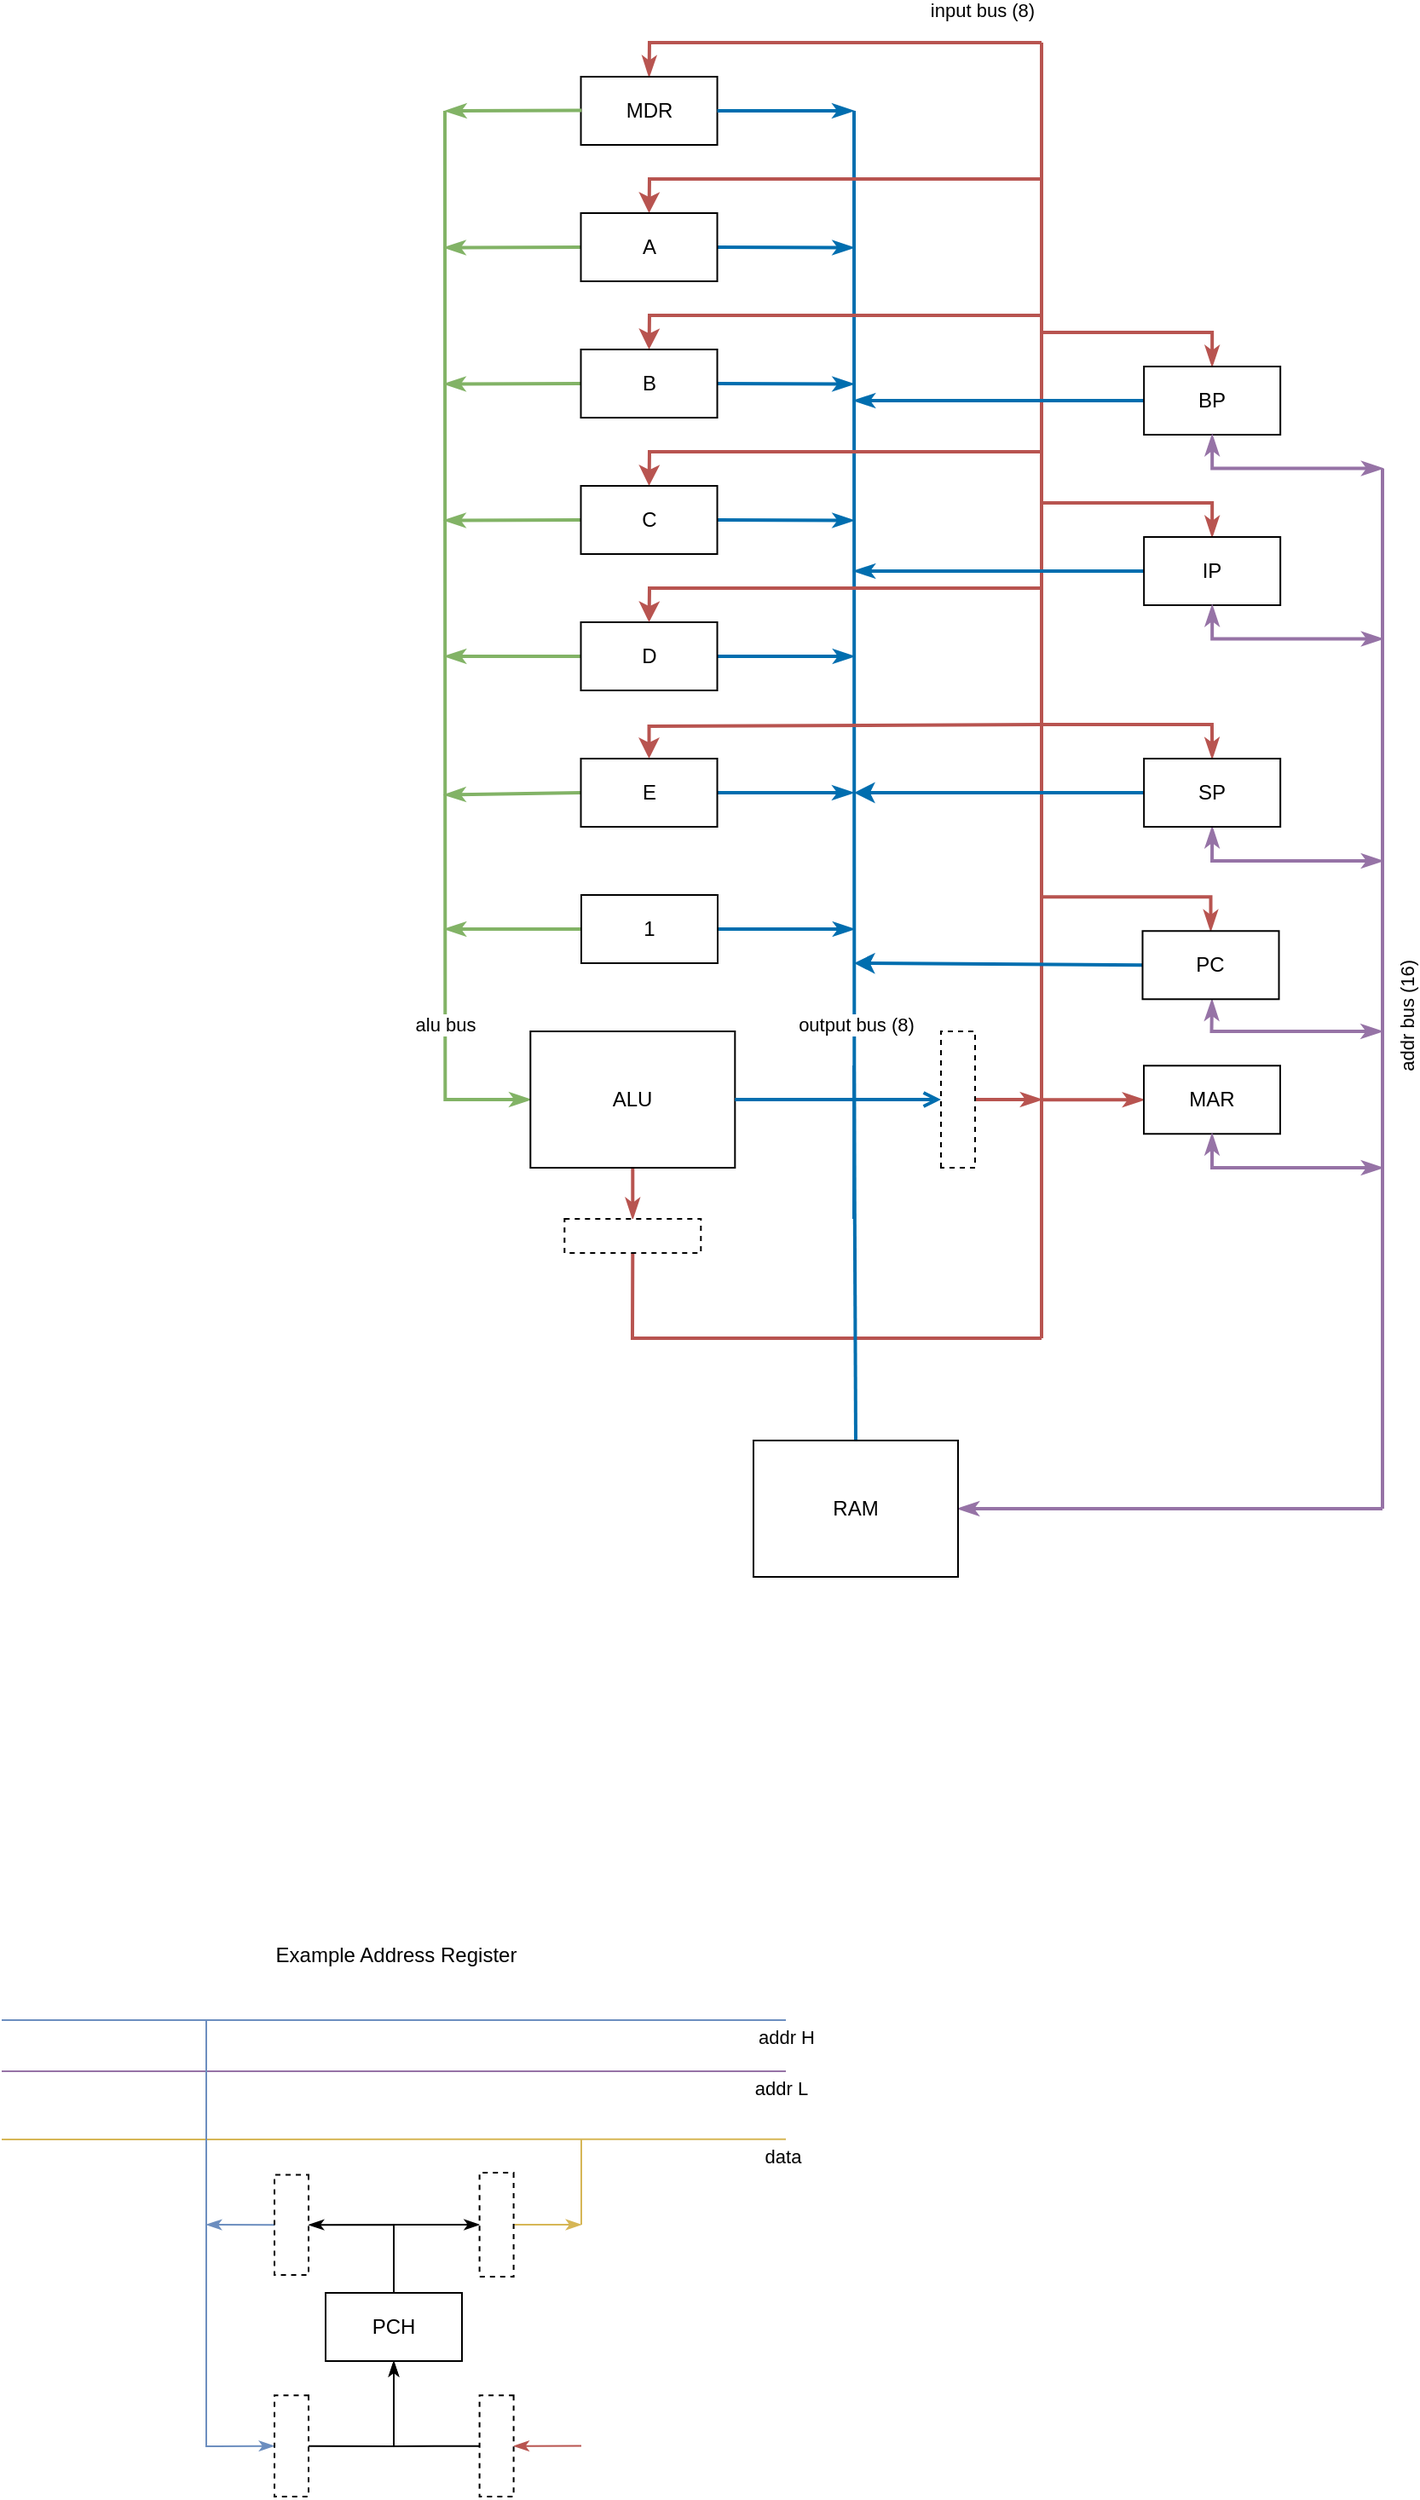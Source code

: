 <mxfile>
    <diagram id="ETKt579bIk2jOSbxSD9Q" name="Page-1">
        <mxGraphModel dx="2961" dy="12" grid="1" gridSize="10" guides="1" tooltips="1" connect="1" arrows="1" fold="1" page="0" pageScale="1" pageWidth="850" pageHeight="1100" math="0" shadow="0">
            <root>
                <mxCell id="0"/>
                <mxCell id="1" parent="0"/>
                <mxCell id="262" style="edgeStyle=none;html=1;exitX=0.5;exitY=1;exitDx=0;exitDy=0;entryX=0.5;entryY=0;entryDx=0;entryDy=0;startArrow=none;startFill=0;endArrow=classicThin;endFill=1;fillColor=#f8cecc;strokeColor=#b85450;strokeWidth=2;" parent="1" source="269" target="286" edge="1">
                    <mxGeometry relative="1" as="geometry"/>
                </mxCell>
                <mxCell id="263" style="edgeStyle=none;html=1;exitX=0;exitY=0.5;exitDx=0;exitDy=0;startArrow=classicThin;startFill=1;endArrow=none;endFill=0;fillColor=#d5e8d4;strokeColor=#82b366;strokeWidth=2;rounded=0;" parent="1" source="269" edge="1">
                    <mxGeometry relative="1" as="geometry">
                        <mxPoint x="100" y="1980" as="targetPoint"/>
                        <Array as="points">
                            <mxPoint x="100.16" y="2560"/>
                        </Array>
                    </mxGeometry>
                </mxCell>
                <mxCell id="264" value="alu bus" style="edgeLabel;html=1;align=center;verticalAlign=middle;resizable=0;points=[];" parent="263" vertex="1" connectable="0">
                    <mxGeometry x="-0.5" y="1" relative="1" as="geometry">
                        <mxPoint x="1" y="63" as="offset"/>
                    </mxGeometry>
                </mxCell>
                <mxCell id="265" style="edgeStyle=none;html=1;startArrow=none;startFill=0;endArrow=none;endFill=0;rounded=0;strokeWidth=2;fillColor=#1ba1e2;strokeColor=#006EAF;" parent="1" edge="1">
                    <mxGeometry relative="1" as="geometry">
                        <mxPoint x="340" y="1980" as="targetPoint"/>
                        <Array as="points">
                            <mxPoint x="340.16" y="2560"/>
                        </Array>
                        <mxPoint x="340" y="2630" as="sourcePoint"/>
                    </mxGeometry>
                </mxCell>
                <mxCell id="266" value="output bus (8)" style="edgeLabel;html=1;align=center;verticalAlign=middle;resizable=0;points=[];" parent="265" vertex="1" connectable="0">
                    <mxGeometry x="-0.603" relative="1" as="geometry">
                        <mxPoint x="1" y="15" as="offset"/>
                    </mxGeometry>
                </mxCell>
                <mxCell id="269" value="ALU" style="rounded=0;whiteSpace=wrap;html=1;" parent="1" vertex="1">
                    <mxGeometry x="150.16" y="2520" width="120" height="80" as="geometry"/>
                </mxCell>
                <mxCell id="270" style="edgeStyle=none;html=1;exitX=0;exitY=0.5;exitDx=0;exitDy=0;startArrow=none;startFill=0;endArrow=classicThin;endFill=1;fillColor=#d5e8d4;strokeColor=#82b366;strokeWidth=2;" parent="1" source="273" edge="1">
                    <mxGeometry relative="1" as="geometry">
                        <mxPoint x="99.76" y="2220.261" as="targetPoint"/>
                    </mxGeometry>
                </mxCell>
                <mxCell id="271" style="edgeStyle=none;html=1;exitX=1;exitY=0.5;exitDx=0;exitDy=0;startArrow=none;startFill=0;endArrow=classicThin;endFill=1;strokeWidth=2;fillColor=#1ba1e2;strokeColor=#006EAF;" parent="1" source="273" edge="1">
                    <mxGeometry relative="1" as="geometry">
                        <mxPoint x="339.76" y="2220.261" as="targetPoint"/>
                    </mxGeometry>
                </mxCell>
                <mxCell id="272" style="edgeStyle=none;rounded=0;html=1;exitX=0.5;exitY=0;exitDx=0;exitDy=0;startArrow=classic;startFill=1;endArrow=none;endFill=0;fillColor=#f8cecc;strokeColor=#b85450;strokeWidth=2;" parent="1" source="273" edge="1">
                    <mxGeometry relative="1" as="geometry">
                        <mxPoint x="450" y="2180" as="targetPoint"/>
                        <Array as="points">
                            <mxPoint x="220" y="2180"/>
                        </Array>
                    </mxGeometry>
                </mxCell>
                <mxCell id="273" value="C" style="rounded=0;whiteSpace=wrap;html=1;" parent="1" vertex="1">
                    <mxGeometry x="179.76" y="2200" width="80" height="40" as="geometry"/>
                </mxCell>
                <mxCell id="274" style="edgeStyle=none;html=1;exitX=0;exitY=0.5;exitDx=0;exitDy=0;startArrow=none;startFill=0;endArrow=classicThin;endFill=1;fillColor=#d5e8d4;strokeColor=#82b366;strokeWidth=2;" parent="1" source="277" edge="1">
                    <mxGeometry relative="1" as="geometry">
                        <mxPoint x="99.76" y="2140.261" as="targetPoint"/>
                    </mxGeometry>
                </mxCell>
                <mxCell id="275" style="edgeStyle=none;html=1;exitX=1;exitY=0.5;exitDx=0;exitDy=0;startArrow=none;startFill=0;endArrow=classicThin;endFill=1;strokeWidth=2;fillColor=#1ba1e2;strokeColor=#006EAF;" parent="1" source="277" edge="1">
                    <mxGeometry relative="1" as="geometry">
                        <mxPoint x="339.76" y="2140.261" as="targetPoint"/>
                    </mxGeometry>
                </mxCell>
                <mxCell id="276" style="edgeStyle=none;rounded=0;html=1;exitX=0.5;exitY=0;exitDx=0;exitDy=0;startArrow=classic;startFill=1;endArrow=none;endFill=0;fillColor=#f8cecc;strokeColor=#b85450;strokeWidth=2;" parent="1" source="277" edge="1">
                    <mxGeometry relative="1" as="geometry">
                        <mxPoint x="450" y="2100" as="targetPoint"/>
                        <Array as="points">
                            <mxPoint x="220" y="2100"/>
                        </Array>
                    </mxGeometry>
                </mxCell>
                <mxCell id="277" value="B" style="rounded=0;whiteSpace=wrap;html=1;" parent="1" vertex="1">
                    <mxGeometry x="179.76" y="2120" width="80" height="40" as="geometry"/>
                </mxCell>
                <mxCell id="278" style="edgeStyle=none;html=1;exitX=0;exitY=0.5;exitDx=0;exitDy=0;startArrow=none;startFill=0;endArrow=classicThin;endFill=1;fillColor=#d5e8d4;strokeColor=#82b366;strokeWidth=2;" parent="1" source="281" edge="1">
                    <mxGeometry relative="1" as="geometry">
                        <mxPoint x="99.76" y="2060.261" as="targetPoint"/>
                    </mxGeometry>
                </mxCell>
                <mxCell id="279" style="edgeStyle=none;html=1;exitX=1;exitY=0.5;exitDx=0;exitDy=0;startArrow=none;startFill=0;endArrow=classicThin;endFill=1;strokeWidth=2;fillColor=#1ba1e2;strokeColor=#006EAF;" parent="1" source="281" edge="1">
                    <mxGeometry relative="1" as="geometry">
                        <mxPoint x="339.76" y="2060.261" as="targetPoint"/>
                    </mxGeometry>
                </mxCell>
                <mxCell id="280" style="edgeStyle=none;rounded=0;html=1;exitX=0.5;exitY=0;exitDx=0;exitDy=0;startArrow=classic;startFill=1;endArrow=none;endFill=0;fillColor=#f8cecc;strokeColor=#b85450;strokeWidth=2;" parent="1" source="281" edge="1">
                    <mxGeometry relative="1" as="geometry">
                        <mxPoint x="450" y="2020" as="targetPoint"/>
                        <Array as="points">
                            <mxPoint x="220" y="2020"/>
                        </Array>
                    </mxGeometry>
                </mxCell>
                <mxCell id="281" value="A" style="rounded=0;whiteSpace=wrap;html=1;" parent="1" vertex="1">
                    <mxGeometry x="179.76" y="2040" width="80" height="40" as="geometry"/>
                </mxCell>
                <mxCell id="285" style="edgeStyle=none;rounded=0;html=1;exitX=0.5;exitY=1;exitDx=0;exitDy=0;startArrow=none;startFill=0;endArrow=none;endFill=0;fillColor=#f8cecc;strokeColor=#b85450;strokeWidth=2;" parent="1" source="286" edge="1">
                    <mxGeometry relative="1" as="geometry">
                        <mxPoint x="450" y="2700" as="targetPoint"/>
                        <Array as="points">
                            <mxPoint x="210" y="2700"/>
                        </Array>
                    </mxGeometry>
                </mxCell>
                <mxCell id="286" value="" style="rounded=0;whiteSpace=wrap;html=1;dashed=1;" parent="1" vertex="1">
                    <mxGeometry x="170.16" y="2630" width="80" height="20" as="geometry"/>
                </mxCell>
                <mxCell id="287" style="edgeStyle=none;html=1;startArrow=none;startFill=0;endArrow=none;endFill=0;strokeWidth=2;exitX=0.5;exitY=0;exitDx=0;exitDy=0;fillColor=#1ba1e2;strokeColor=#006EAF;" parent="1" source="289" edge="1">
                    <mxGeometry relative="1" as="geometry">
                        <mxPoint x="340" y="2540" as="targetPoint"/>
                        <mxPoint x="459" y="2671" as="sourcePoint"/>
                    </mxGeometry>
                </mxCell>
                <mxCell id="288" style="edgeStyle=none;rounded=0;html=1;exitX=1;exitY=0.5;exitDx=0;exitDy=0;strokeWidth=2;startArrow=classicThin;startFill=1;endArrow=none;endFill=0;fillColor=#e1d5e7;strokeColor=#9673a6;" parent="1" source="289" edge="1">
                    <mxGeometry relative="1" as="geometry">
                        <mxPoint x="650" y="2800" as="targetPoint"/>
                        <mxPoint x="451" y="2910" as="sourcePoint"/>
                    </mxGeometry>
                </mxCell>
                <mxCell id="289" value="RAM" style="rounded=0;whiteSpace=wrap;html=1;" parent="1" vertex="1">
                    <mxGeometry x="281.0" y="2760" width="120" height="80" as="geometry"/>
                </mxCell>
                <mxCell id="290" style="edgeStyle=none;html=1;exitX=0;exitY=0.5;exitDx=0;exitDy=0;startArrow=none;startFill=0;endArrow=classicThin;endFill=1;fillColor=#d5e8d4;strokeColor=#82b366;strokeWidth=2;" parent="1" source="292" edge="1">
                    <mxGeometry relative="1" as="geometry">
                        <mxPoint x="100" y="2460" as="targetPoint"/>
                    </mxGeometry>
                </mxCell>
                <mxCell id="291" style="edgeStyle=none;html=1;exitX=1;exitY=0.5;exitDx=0;exitDy=0;startArrow=none;startFill=0;endArrow=classicThin;endFill=1;strokeWidth=2;fillColor=#1ba1e2;strokeColor=#006EAF;" parent="1" source="292" edge="1">
                    <mxGeometry relative="1" as="geometry">
                        <mxPoint x="340" y="2460" as="targetPoint"/>
                    </mxGeometry>
                </mxCell>
                <mxCell id="292" value="1" style="rounded=0;whiteSpace=wrap;html=1;" parent="1" vertex="1">
                    <mxGeometry x="180" y="2440" width="80" height="40" as="geometry"/>
                </mxCell>
                <mxCell id="293" value="" style="endArrow=none;html=1;rounded=0;fillColor=#f8cecc;strokeColor=#b85450;strokeWidth=2;" parent="1" edge="1">
                    <mxGeometry width="50" height="50" relative="1" as="geometry">
                        <mxPoint x="450" y="2700" as="sourcePoint"/>
                        <mxPoint x="450" y="1940" as="targetPoint"/>
                    </mxGeometry>
                </mxCell>
                <mxCell id="391" value="input bus (8)" style="edgeLabel;html=1;align=center;verticalAlign=middle;resizable=0;points=[];" parent="293" vertex="1" connectable="0">
                    <mxGeometry x="0.837" y="-1" relative="1" as="geometry">
                        <mxPoint x="-36" y="-81" as="offset"/>
                    </mxGeometry>
                </mxCell>
                <mxCell id="298" style="edgeStyle=none;html=1;exitX=0;exitY=0.5;exitDx=0;exitDy=0;startArrow=none;startFill=0;endArrow=classicThin;endFill=1;fillColor=#d5e8d4;strokeColor=#82b366;strokeWidth=2;" parent="1" source="300" edge="1">
                    <mxGeometry relative="1" as="geometry">
                        <mxPoint x="100" y="2300" as="targetPoint"/>
                        <mxPoint x="179.76" y="2296.3" as="sourcePoint"/>
                    </mxGeometry>
                </mxCell>
                <mxCell id="299" style="edgeStyle=none;html=1;exitX=1;exitY=0.5;exitDx=0;exitDy=0;startArrow=none;startFill=0;endArrow=classicThin;endFill=1;strokeWidth=2;fillColor=#1ba1e2;strokeColor=#006EAF;" parent="1" source="300" edge="1">
                    <mxGeometry relative="1" as="geometry">
                        <mxPoint x="340" y="2300" as="targetPoint"/>
                        <mxPoint x="259.76" y="2296.3" as="sourcePoint"/>
                    </mxGeometry>
                </mxCell>
                <mxCell id="300" value="D" style="rounded=0;whiteSpace=wrap;html=1;" parent="1" vertex="1">
                    <mxGeometry x="179.76" y="2280" width="80" height="40" as="geometry"/>
                </mxCell>
                <mxCell id="301" style="edgeStyle=none;rounded=0;html=1;startArrow=classic;startFill=1;endArrow=none;endFill=0;fillColor=#f8cecc;strokeColor=#b85450;strokeWidth=2;exitX=0.5;exitY=0;exitDx=0;exitDy=0;" parent="1" source="300" edge="1">
                    <mxGeometry relative="1" as="geometry">
                        <mxPoint x="450" y="2260" as="targetPoint"/>
                        <Array as="points">
                            <mxPoint x="220" y="2260"/>
                        </Array>
                        <mxPoint x="217.76" y="2274.7" as="sourcePoint"/>
                    </mxGeometry>
                </mxCell>
                <mxCell id="303" style="edgeStyle=none;rounded=0;html=1;strokeWidth=2;fillColor=#e1d5e7;strokeColor=#9673a6;exitX=0.509;exitY=1.004;exitDx=0;exitDy=0;startArrow=classicThin;startFill=1;endArrow=classicThin;endFill=1;exitPerimeter=0;" parent="1" source="304" edge="1">
                    <mxGeometry relative="1" as="geometry">
                        <mxPoint x="649.75" y="2520" as="targetPoint"/>
                        <mxPoint x="208.99" y="2541.13" as="sourcePoint"/>
                        <Array as="points">
                            <mxPoint x="549.75" y="2520"/>
                        </Array>
                    </mxGeometry>
                </mxCell>
                <mxCell id="366" style="edgeStyle=none;rounded=0;html=1;startArrow=classicThin;startFill=1;endArrow=none;endFill=0;strokeWidth=2;fillColor=#f8cecc;strokeColor=#b85450;exitX=0.5;exitY=0;exitDx=0;exitDy=0;" parent="1" source="304" edge="1">
                    <mxGeometry relative="1" as="geometry">
                        <mxPoint x="450.25" y="2441.13" as="targetPoint"/>
                        <mxPoint x="529.83" y="2431.13" as="sourcePoint"/>
                        <Array as="points">
                            <mxPoint x="549.25" y="2441.13"/>
                        </Array>
                    </mxGeometry>
                </mxCell>
                <mxCell id="406" style="edgeStyle=none;html=1;exitX=0;exitY=0.5;exitDx=0;exitDy=0;strokeWidth=2;fillColor=#1ba1e2;strokeColor=#006EAF;" parent="1" source="304" edge="1">
                    <mxGeometry relative="1" as="geometry">
                        <mxPoint x="340" y="2480" as="targetPoint"/>
                    </mxGeometry>
                </mxCell>
                <mxCell id="304" value="PC" style="rounded=0;whiteSpace=wrap;html=1;" parent="1" vertex="1">
                    <mxGeometry x="509.25" y="2461.13" width="80" height="40" as="geometry"/>
                </mxCell>
                <mxCell id="310" value="addr bus (16)" style="edgeLabel;html=1;align=center;verticalAlign=middle;resizable=0;points=[];rotation=-90;" parent="1" vertex="1" connectable="0">
                    <mxGeometry x="663.999" y="2511.129" as="geometry"/>
                </mxCell>
                <mxCell id="328" value="" style="endArrow=none;html=1;rounded=0;strokeWidth=2;fillColor=#e1d5e7;strokeColor=#9673a6;" parent="1" edge="1">
                    <mxGeometry width="50" height="50" relative="1" as="geometry">
                        <mxPoint x="650" y="2800" as="sourcePoint"/>
                        <mxPoint x="650" y="2190" as="targetPoint"/>
                    </mxGeometry>
                </mxCell>
                <mxCell id="340" style="edgeStyle=none;html=1;exitX=0.5;exitY=0;exitDx=0;exitDy=0;entryX=0.5;entryY=0;entryDx=0;entryDy=0;startArrow=none;startFill=0;endArrow=classicThin;endFill=1;rounded=0;" parent="1" source="329" target="338" edge="1">
                    <mxGeometry relative="1" as="geometry">
                        <Array as="points">
                            <mxPoint x="70" y="3220"/>
                        </Array>
                    </mxGeometry>
                </mxCell>
                <mxCell id="341" style="edgeStyle=none;rounded=0;html=1;exitX=0.5;exitY=0;exitDx=0;exitDy=0;entryX=0.5;entryY=1;entryDx=0;entryDy=0;startArrow=none;startFill=0;endArrow=classicThin;endFill=1;" parent="1" source="329" target="339" edge="1">
                    <mxGeometry relative="1" as="geometry">
                        <Array as="points">
                            <mxPoint x="70" y="3220"/>
                        </Array>
                    </mxGeometry>
                </mxCell>
                <mxCell id="351" style="edgeStyle=none;rounded=0;html=1;exitX=0.5;exitY=1;exitDx=0;exitDy=0;entryX=0.5;entryY=0;entryDx=0;entryDy=0;startArrow=classicThin;startFill=1;endArrow=none;endFill=0;" parent="1" source="329" target="348" edge="1">
                    <mxGeometry relative="1" as="geometry">
                        <Array as="points">
                            <mxPoint x="70" y="3350"/>
                        </Array>
                    </mxGeometry>
                </mxCell>
                <mxCell id="352" style="edgeStyle=none;rounded=0;html=1;exitX=0.5;exitY=1;exitDx=0;exitDy=0;entryX=0.5;entryY=1;entryDx=0;entryDy=0;startArrow=classicThin;startFill=1;endArrow=none;endFill=0;" parent="1" source="329" target="349" edge="1">
                    <mxGeometry relative="1" as="geometry">
                        <Array as="points">
                            <mxPoint x="70" y="3350"/>
                        </Array>
                    </mxGeometry>
                </mxCell>
                <mxCell id="329" value="PCH" style="rounded=0;whiteSpace=wrap;html=1;" parent="1" vertex="1">
                    <mxGeometry x="30" y="3260" width="80" height="40" as="geometry"/>
                </mxCell>
                <mxCell id="331" value="" style="endArrow=none;html=1;fillColor=#fff2cc;strokeColor=#d6b656;" parent="1" edge="1">
                    <mxGeometry width="50" height="50" relative="1" as="geometry">
                        <mxPoint x="-160" y="3170" as="sourcePoint"/>
                        <mxPoint x="300" y="3169.83" as="targetPoint"/>
                    </mxGeometry>
                </mxCell>
                <mxCell id="343" value="data" style="edgeLabel;html=1;align=center;verticalAlign=middle;resizable=0;points=[];" parent="331" vertex="1" connectable="0">
                    <mxGeometry x="0.958" y="-2" relative="1" as="geometry">
                        <mxPoint x="7" y="8" as="offset"/>
                    </mxGeometry>
                </mxCell>
                <mxCell id="335" value="" style="endArrow=none;html=1;fillColor=#e1d5e7;strokeColor=#9673a6;" parent="1" edge="1">
                    <mxGeometry width="50" height="50" relative="1" as="geometry">
                        <mxPoint x="-160" y="3130" as="sourcePoint"/>
                        <mxPoint x="300" y="3130" as="targetPoint"/>
                    </mxGeometry>
                </mxCell>
                <mxCell id="344" value="addr L" style="edgeLabel;html=1;align=center;verticalAlign=middle;resizable=0;points=[];" parent="335" vertex="1" connectable="0">
                    <mxGeometry x="0.942" y="1" relative="1" as="geometry">
                        <mxPoint x="10" y="11" as="offset"/>
                    </mxGeometry>
                </mxCell>
                <mxCell id="337" value="" style="endArrow=none;html=1;fillColor=#dae8fc;strokeColor=#6c8ebf;" parent="1" edge="1">
                    <mxGeometry width="50" height="50" relative="1" as="geometry">
                        <mxPoint x="-160" y="3100" as="sourcePoint"/>
                        <mxPoint x="300" y="3100" as="targetPoint"/>
                    </mxGeometry>
                </mxCell>
                <mxCell id="362" style="edgeStyle=none;rounded=0;html=1;exitX=0.5;exitY=1;exitDx=0;exitDy=0;startArrow=none;startFill=0;endArrow=classicThin;endFill=1;fillColor=#dae8fc;strokeColor=#6c8ebf;" parent="1" source="338" edge="1">
                    <mxGeometry relative="1" as="geometry">
                        <mxPoint x="-40" y="3220" as="targetPoint"/>
                    </mxGeometry>
                </mxCell>
                <mxCell id="338" value="" style="rounded=0;whiteSpace=wrap;html=1;rotation=90;dashed=1;" parent="1" vertex="1">
                    <mxGeometry x="-19.37" y="3210.13" width="58.76" height="20" as="geometry"/>
                </mxCell>
                <mxCell id="363" style="edgeStyle=none;rounded=0;html=1;exitX=0.5;exitY=0;exitDx=0;exitDy=0;startArrow=none;startFill=0;endArrow=classicThin;endFill=1;fillColor=#fff2cc;strokeColor=#d6b656;" parent="1" source="339" edge="1">
                    <mxGeometry relative="1" as="geometry">
                        <mxPoint x="180" y="3220" as="targetPoint"/>
                    </mxGeometry>
                </mxCell>
                <mxCell id="339" value="" style="rounded=0;whiteSpace=wrap;html=1;rotation=90;dashed=1;" parent="1" vertex="1">
                    <mxGeometry x="99.76" y="3210" width="61.1" height="20" as="geometry"/>
                </mxCell>
                <mxCell id="345" value="addr H" style="edgeLabel;html=1;align=center;verticalAlign=middle;resizable=0;points=[];" parent="1" vertex="1" connectable="0">
                    <mxGeometry x="300.003" y="3110" as="geometry"/>
                </mxCell>
                <mxCell id="354" style="edgeStyle=none;rounded=0;html=1;exitX=0.5;exitY=1;exitDx=0;exitDy=0;startArrow=classicThin;startFill=1;endArrow=none;endFill=0;fillColor=#dae8fc;strokeColor=#6c8ebf;" parent="1" source="348" edge="1">
                    <mxGeometry relative="1" as="geometry">
                        <mxPoint x="-40" y="3100" as="targetPoint"/>
                        <Array as="points">
                            <mxPoint x="-40" y="3350"/>
                        </Array>
                    </mxGeometry>
                </mxCell>
                <mxCell id="348" value="" style="rounded=0;whiteSpace=wrap;html=1;rotation=90;dashed=1;" parent="1" vertex="1">
                    <mxGeometry x="-19.68" y="3339.82" width="59.38" height="20" as="geometry"/>
                </mxCell>
                <mxCell id="365" style="edgeStyle=none;rounded=0;html=1;exitX=0.5;exitY=0;exitDx=0;exitDy=0;startArrow=classicThin;startFill=1;endArrow=none;endFill=0;fillColor=#f8cecc;strokeColor=#b85450;" parent="1" source="349" edge="1">
                    <mxGeometry relative="1" as="geometry">
                        <mxPoint x="180" y="3349.789" as="targetPoint"/>
                    </mxGeometry>
                </mxCell>
                <mxCell id="349" value="" style="rounded=0;whiteSpace=wrap;html=1;rotation=90;dashed=1;" parent="1" vertex="1">
                    <mxGeometry x="100.62" y="3339.82" width="59.38" height="20" as="geometry"/>
                </mxCell>
                <mxCell id="371" style="edgeStyle=none;rounded=0;html=1;strokeWidth=2;fillColor=#e1d5e7;strokeColor=#9673a6;exitX=0.5;exitY=1;exitDx=0;exitDy=0;startArrow=classicThin;startFill=1;endArrow=classicThin;endFill=1;" parent="1" source="373" edge="1">
                    <mxGeometry relative="1" as="geometry">
                        <mxPoint x="650.02" y="2420" as="targetPoint"/>
                        <mxPoint x="209.77" y="2450.13" as="sourcePoint"/>
                        <Array as="points">
                            <mxPoint x="550.02" y="2420"/>
                        </Array>
                    </mxGeometry>
                </mxCell>
                <mxCell id="372" style="edgeStyle=none;rounded=0;html=1;startArrow=classicThin;startFill=1;endArrow=none;endFill=0;strokeWidth=2;fillColor=#f8cecc;strokeColor=#b85450;exitX=0.5;exitY=0;exitDx=0;exitDy=0;" parent="1" source="373" edge="1">
                    <mxGeometry relative="1" as="geometry">
                        <mxPoint x="449.97" y="2340" as="targetPoint"/>
                        <mxPoint x="589.92" y="2330" as="sourcePoint"/>
                        <Array as="points">
                            <mxPoint x="549.97" y="2340"/>
                        </Array>
                    </mxGeometry>
                </mxCell>
                <mxCell id="407" style="edgeStyle=none;html=1;exitX=0;exitY=0.5;exitDx=0;exitDy=0;strokeWidth=2;fillColor=#1ba1e2;strokeColor=#006EAF;" parent="1" source="373" edge="1">
                    <mxGeometry relative="1" as="geometry">
                        <mxPoint x="340" y="2380" as="targetPoint"/>
                    </mxGeometry>
                </mxCell>
                <mxCell id="373" value="SP" style="rounded=0;whiteSpace=wrap;html=1;" parent="1" vertex="1">
                    <mxGeometry x="510.08" y="2360" width="80" height="40" as="geometry"/>
                </mxCell>
                <mxCell id="385" style="edgeStyle=none;rounded=0;html=1;exitX=0;exitY=0.5;exitDx=0;exitDy=0;strokeWidth=2;startArrow=classicThin;startFill=1;endArrow=none;endFill=0;fillColor=#f8cecc;strokeColor=#b85450;" parent="1" source="375" edge="1">
                    <mxGeometry relative="1" as="geometry">
                        <mxPoint x="450" y="2560.13" as="targetPoint"/>
                    </mxGeometry>
                </mxCell>
                <mxCell id="375" value="MAR" style="rounded=0;whiteSpace=wrap;html=1;" parent="1" vertex="1">
                    <mxGeometry x="510" y="2540.13" width="80" height="40" as="geometry"/>
                </mxCell>
                <mxCell id="376" style="edgeStyle=none;rounded=0;html=1;strokeWidth=2;fillColor=#e1d5e7;strokeColor=#9673a6;startArrow=classicThin;startFill=1;endArrow=classicThin;endFill=1;" parent="1" source="375" edge="1">
                    <mxGeometry relative="1" as="geometry">
                        <mxPoint x="650" y="2600" as="targetPoint"/>
                        <mxPoint x="491.58" y="2580.13" as="sourcePoint"/>
                        <Array as="points">
                            <mxPoint x="550" y="2600"/>
                        </Array>
                    </mxGeometry>
                </mxCell>
                <mxCell id="386" style="edgeStyle=none;rounded=0;html=1;exitX=0.5;exitY=0;exitDx=0;exitDy=0;strokeWidth=2;startArrow=classicThin;startFill=1;endArrow=none;endFill=0;fillColor=#f8cecc;strokeColor=#b85450;" parent="1" source="379" edge="1">
                    <mxGeometry relative="1" as="geometry">
                        <mxPoint x="450" y="1940" as="targetPoint"/>
                        <Array as="points">
                            <mxPoint x="220" y="1940"/>
                        </Array>
                    </mxGeometry>
                </mxCell>
                <mxCell id="379" value="MDR" style="rounded=0;whiteSpace=wrap;html=1;" parent="1" vertex="1">
                    <mxGeometry x="179.77" y="1960.0" width="80" height="40" as="geometry"/>
                </mxCell>
                <mxCell id="389" style="edgeStyle=none;rounded=0;html=1;strokeWidth=2;startArrow=none;startFill=0;endArrow=none;endFill=0;entryX=1;entryY=0.5;entryDx=0;entryDy=0;fillColor=#1ba1e2;strokeColor=#006EAF;" parent="1" target="269" edge="1">
                    <mxGeometry relative="1" as="geometry">
                        <mxPoint x="340" y="2560.095" as="targetPoint"/>
                        <mxPoint x="340" y="2560" as="sourcePoint"/>
                    </mxGeometry>
                </mxCell>
                <mxCell id="390" style="edgeStyle=none;rounded=0;html=1;exitX=0.5;exitY=1;exitDx=0;exitDy=0;strokeWidth=2;startArrow=none;startFill=0;endArrow=classicThin;endFill=1;fillColor=#f8cecc;strokeColor=#b85450;" parent="1" source="388" edge="1">
                    <mxGeometry relative="1" as="geometry">
                        <mxPoint x="450" y="2560" as="targetPoint"/>
                    </mxGeometry>
                </mxCell>
                <mxCell id="394" style="edgeStyle=none;rounded=0;html=1;exitX=0.5;exitY=0;exitDx=0;exitDy=0;strokeWidth=2;startArrow=open;startFill=0;endArrow=none;endFill=0;fillColor=#1ba1e2;strokeColor=#006EAF;" parent="1" edge="1">
                    <mxGeometry relative="1" as="geometry">
                        <mxPoint x="340" y="2560" as="targetPoint"/>
                        <mxPoint x="391.0" y="2560" as="sourcePoint"/>
                    </mxGeometry>
                </mxCell>
                <mxCell id="388" value="" style="rounded=0;whiteSpace=wrap;html=1;dashed=1;rotation=-90;" parent="1" vertex="1">
                    <mxGeometry x="361" y="2550" width="80" height="20" as="geometry"/>
                </mxCell>
                <mxCell id="393" style="edgeStyle=none;html=1;exitX=1;exitY=0.5;exitDx=0;exitDy=0;startArrow=none;startFill=0;endArrow=classicThin;endFill=1;strokeWidth=2;fillColor=#1ba1e2;strokeColor=#006EAF;" parent="1" source="379" edge="1">
                    <mxGeometry relative="1" as="geometry">
                        <mxPoint x="339.61" y="1980.0" as="targetPoint"/>
                        <mxPoint x="269.77" y="2060" as="sourcePoint"/>
                    </mxGeometry>
                </mxCell>
                <mxCell id="405" value="&lt;span style=&quot;font-size: 14px;&quot;&gt;&lt;br&gt;&lt;/span&gt;" style="edgeLabel;html=1;align=center;verticalAlign=middle;resizable=0;points=[];" parent="393" vertex="1" connectable="0">
                    <mxGeometry x="-0.127" y="-1" relative="1" as="geometry">
                        <mxPoint as="offset"/>
                    </mxGeometry>
                </mxCell>
                <mxCell id="398" value="" style="endArrow=none;html=1;fillColor=#fff2cc;strokeColor=#d6b656;" parent="1" edge="1">
                    <mxGeometry width="50" height="50" relative="1" as="geometry">
                        <mxPoint x="180" y="3220" as="sourcePoint"/>
                        <mxPoint x="180" y="3170" as="targetPoint"/>
                    </mxGeometry>
                </mxCell>
                <mxCell id="404" style="edgeStyle=none;html=1;exitX=0;exitY=0.5;exitDx=0;exitDy=0;startArrow=none;startFill=0;endArrow=classicThin;endFill=1;fillColor=#d5e8d4;strokeColor=#82b366;strokeWidth=2;" parent="1" edge="1">
                    <mxGeometry relative="1" as="geometry">
                        <mxPoint x="100.23" y="1980.061" as="targetPoint"/>
                        <mxPoint x="180.23" y="1979.8" as="sourcePoint"/>
                    </mxGeometry>
                </mxCell>
                <mxCell id="410" style="edgeStyle=none;html=1;exitX=0;exitY=0.5;exitDx=0;exitDy=0;strokeWidth=2;fillColor=#1ba1e2;strokeColor=#006EAF;endArrow=classicThin;endFill=1;" parent="1" source="408" edge="1">
                    <mxGeometry relative="1" as="geometry">
                        <mxPoint x="340" y="2250" as="targetPoint"/>
                    </mxGeometry>
                </mxCell>
                <mxCell id="411" style="edgeStyle=none;html=1;exitX=0.5;exitY=0;exitDx=0;exitDy=0;strokeWidth=2;rounded=0;startArrow=classicThin;startFill=1;endArrow=none;endFill=0;fillColor=#f8cecc;strokeColor=#b85450;" parent="1" source="408" edge="1">
                    <mxGeometry relative="1" as="geometry">
                        <mxPoint x="450.08" y="2210" as="targetPoint"/>
                        <Array as="points">
                            <mxPoint x="550.08" y="2210"/>
                        </Array>
                    </mxGeometry>
                </mxCell>
                <mxCell id="408" value="IP" style="rounded=0;whiteSpace=wrap;html=1;" parent="1" vertex="1">
                    <mxGeometry x="510.08" y="2230" width="80" height="40" as="geometry"/>
                </mxCell>
                <mxCell id="409" style="edgeStyle=none;rounded=0;html=1;strokeWidth=2;fillColor=#e1d5e7;strokeColor=#9673a6;exitX=0.5;exitY=1;exitDx=0;exitDy=0;startArrow=classicThin;startFill=1;endArrow=classicThin;endFill=1;" parent="1" source="408" edge="1">
                    <mxGeometry relative="1" as="geometry">
                        <mxPoint x="650.08" y="2289.78" as="targetPoint"/>
                        <mxPoint x="560.08" y="2419.91" as="sourcePoint"/>
                        <Array as="points">
                            <mxPoint x="550.08" y="2289.78"/>
                        </Array>
                    </mxGeometry>
                </mxCell>
                <mxCell id="412" value="Example Address Register" style="text;html=1;align=center;verticalAlign=middle;resizable=0;points=[];autosize=1;strokeColor=none;fillColor=none;" parent="1" vertex="1">
                    <mxGeometry x="-8.84" y="3049" width="159" height="26" as="geometry"/>
                </mxCell>
                <mxCell id="413" style="edgeStyle=none;html=1;exitX=0;exitY=0.5;exitDx=0;exitDy=0;strokeWidth=2;fillColor=#1ba1e2;strokeColor=#006EAF;endArrow=classicThin;endFill=1;" parent="1" source="415" edge="1">
                    <mxGeometry relative="1" as="geometry">
                        <mxPoint x="340" y="2150" as="targetPoint"/>
                    </mxGeometry>
                </mxCell>
                <mxCell id="414" style="edgeStyle=none;html=1;exitX=0.5;exitY=0;exitDx=0;exitDy=0;strokeWidth=2;rounded=0;startArrow=classicThin;startFill=1;endArrow=none;endFill=0;fillColor=#f8cecc;strokeColor=#b85450;" parent="1" source="415" edge="1">
                    <mxGeometry relative="1" as="geometry">
                        <mxPoint x="450.08" y="2110" as="targetPoint"/>
                        <Array as="points">
                            <mxPoint x="550.08" y="2110"/>
                        </Array>
                    </mxGeometry>
                </mxCell>
                <mxCell id="415" value="BP" style="rounded=0;whiteSpace=wrap;html=1;" parent="1" vertex="1">
                    <mxGeometry x="510.08" y="2130" width="80" height="40" as="geometry"/>
                </mxCell>
                <mxCell id="416" style="edgeStyle=none;rounded=0;html=1;strokeWidth=2;fillColor=#e1d5e7;strokeColor=#9673a6;exitX=0.5;exitY=1;exitDx=0;exitDy=0;startArrow=classicThin;startFill=1;endArrow=classicThin;endFill=1;" parent="1" source="415" edge="1">
                    <mxGeometry relative="1" as="geometry">
                        <mxPoint x="650.08" y="2189.78" as="targetPoint"/>
                        <mxPoint x="560.08" y="2319.91" as="sourcePoint"/>
                        <Array as="points">
                            <mxPoint x="550.08" y="2189.78"/>
                        </Array>
                    </mxGeometry>
                </mxCell>
                <mxCell id="417" style="edgeStyle=none;html=1;exitX=0;exitY=0.5;exitDx=0;exitDy=0;startArrow=none;startFill=0;endArrow=classicThin;endFill=1;fillColor=#d5e8d4;strokeColor=#82b366;strokeWidth=2;" parent="1" source="419" edge="1">
                    <mxGeometry relative="1" as="geometry">
                        <mxPoint x="99.76" y="2381.261" as="targetPoint"/>
                    </mxGeometry>
                </mxCell>
                <mxCell id="418" style="edgeStyle=none;html=1;exitX=1;exitY=0.5;exitDx=0;exitDy=0;startArrow=none;startFill=0;endArrow=classicThin;endFill=1;strokeWidth=2;fillColor=#1ba1e2;strokeColor=#006EAF;" parent="1" source="419" edge="1">
                    <mxGeometry relative="1" as="geometry">
                        <mxPoint x="339.6" y="2380" as="targetPoint"/>
                    </mxGeometry>
                </mxCell>
                <mxCell id="419" value="E" style="rounded=0;whiteSpace=wrap;html=1;" parent="1" vertex="1">
                    <mxGeometry x="179.76" y="2360" width="80" height="40" as="geometry"/>
                </mxCell>
                <mxCell id="420" style="edgeStyle=none;rounded=0;html=1;startArrow=classic;startFill=1;endArrow=none;endFill=0;fillColor=#f8cecc;strokeColor=#b85450;strokeWidth=2;exitX=0.5;exitY=0;exitDx=0;exitDy=0;" parent="1" source="419" edge="1">
                    <mxGeometry relative="1" as="geometry">
                        <mxPoint x="449.6" y="2340" as="targetPoint"/>
                        <Array as="points">
                            <mxPoint x="219.76" y="2341"/>
                        </Array>
                        <mxPoint x="217.76" y="2361" as="sourcePoint"/>
                    </mxGeometry>
                </mxCell>
            </root>
        </mxGraphModel>
    </diagram>
</mxfile>
